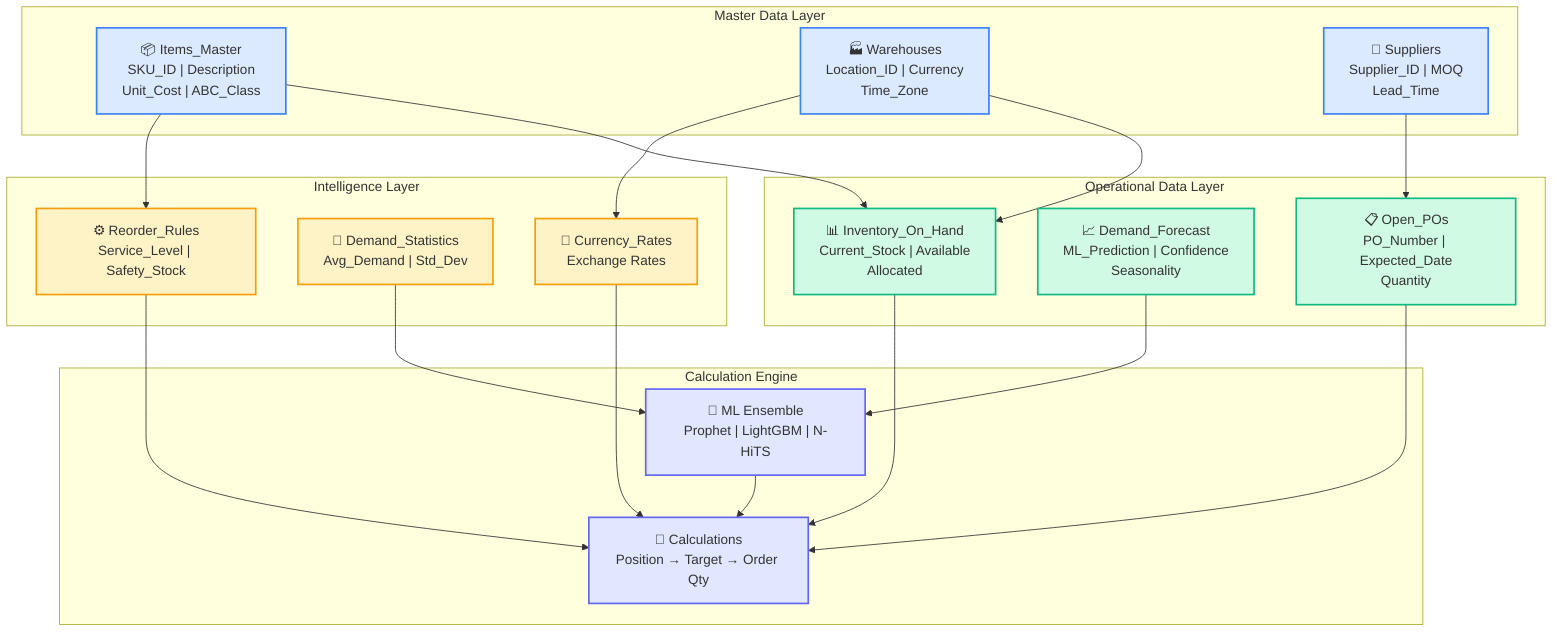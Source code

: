 ---
config:
  layout: dagre
---
flowchart TD
 subgraph MD["Master Data Layer"]
        IM["📦 Items_Master<br>SKU_ID | Description<br>Unit_Cost | ABC_Class"]
        WH["🏭 Warehouses<br>Location_ID | Currency<br>Time_Zone"]
        SUP["👥 Suppliers<br>Supplier_ID | MOQ<br>Lead_Time"]
  end
 subgraph OD["Operational Data Layer"]
        IOH["📊 Inventory_On_Hand<br>Current_Stock | Available<br>Allocated"]
        DF["📈 Demand_Forecast<br>ML_Prediction | Confidence<br>Seasonality"]
        PO["📋 Open_POs<br>PO_Number | Expected_Date<br>Quantity"]
  end
 subgraph IL["Intelligence Layer"]
        RR["⚙️ Reorder_Rules<br>Service_Level | Safety_Stock"]
        DS["🧮 Demand_Statistics<br>Avg_Demand | Std_Dev"]
        CR["💱 Currency_Rates<br>Exchange Rates"]
  end
 subgraph CE["Calculation Engine"]
        ML["🧠 ML Ensemble<br>Prophet | LightGBM | N-HiTS"]
        CALC["📐 Calculations<br>Position → Target → Order Qty"]
  end
    IM --> IOH & RR
    WH --> IOH & CR
    SUP --> PO
    IOH --> CALC
    PO --> CALC
    RR --> CALC
    DS --> ML
    DF --> ML
    ML --> CALC
    CR --> CALC
     IM:::master
     WH:::master
     SUP:::master
     IOH:::operational
     DF:::operational
     PO:::operational
     RR:::intelligence
     DS:::intelligence
     CR:::intelligence
     ML:::calculation
     CALC:::calculation
    classDef master fill:#DBEAFE,stroke:#3B82F6,stroke-width:2px
    classDef operational fill:#D1FAE5,stroke:#10B981,stroke-width:2px
    classDef intelligence fill:#FEF3C7,stroke:#F59E0B,stroke-width:2px
    classDef calculation fill:#E0E7FF,stroke:#6366F1,stroke-width:2px